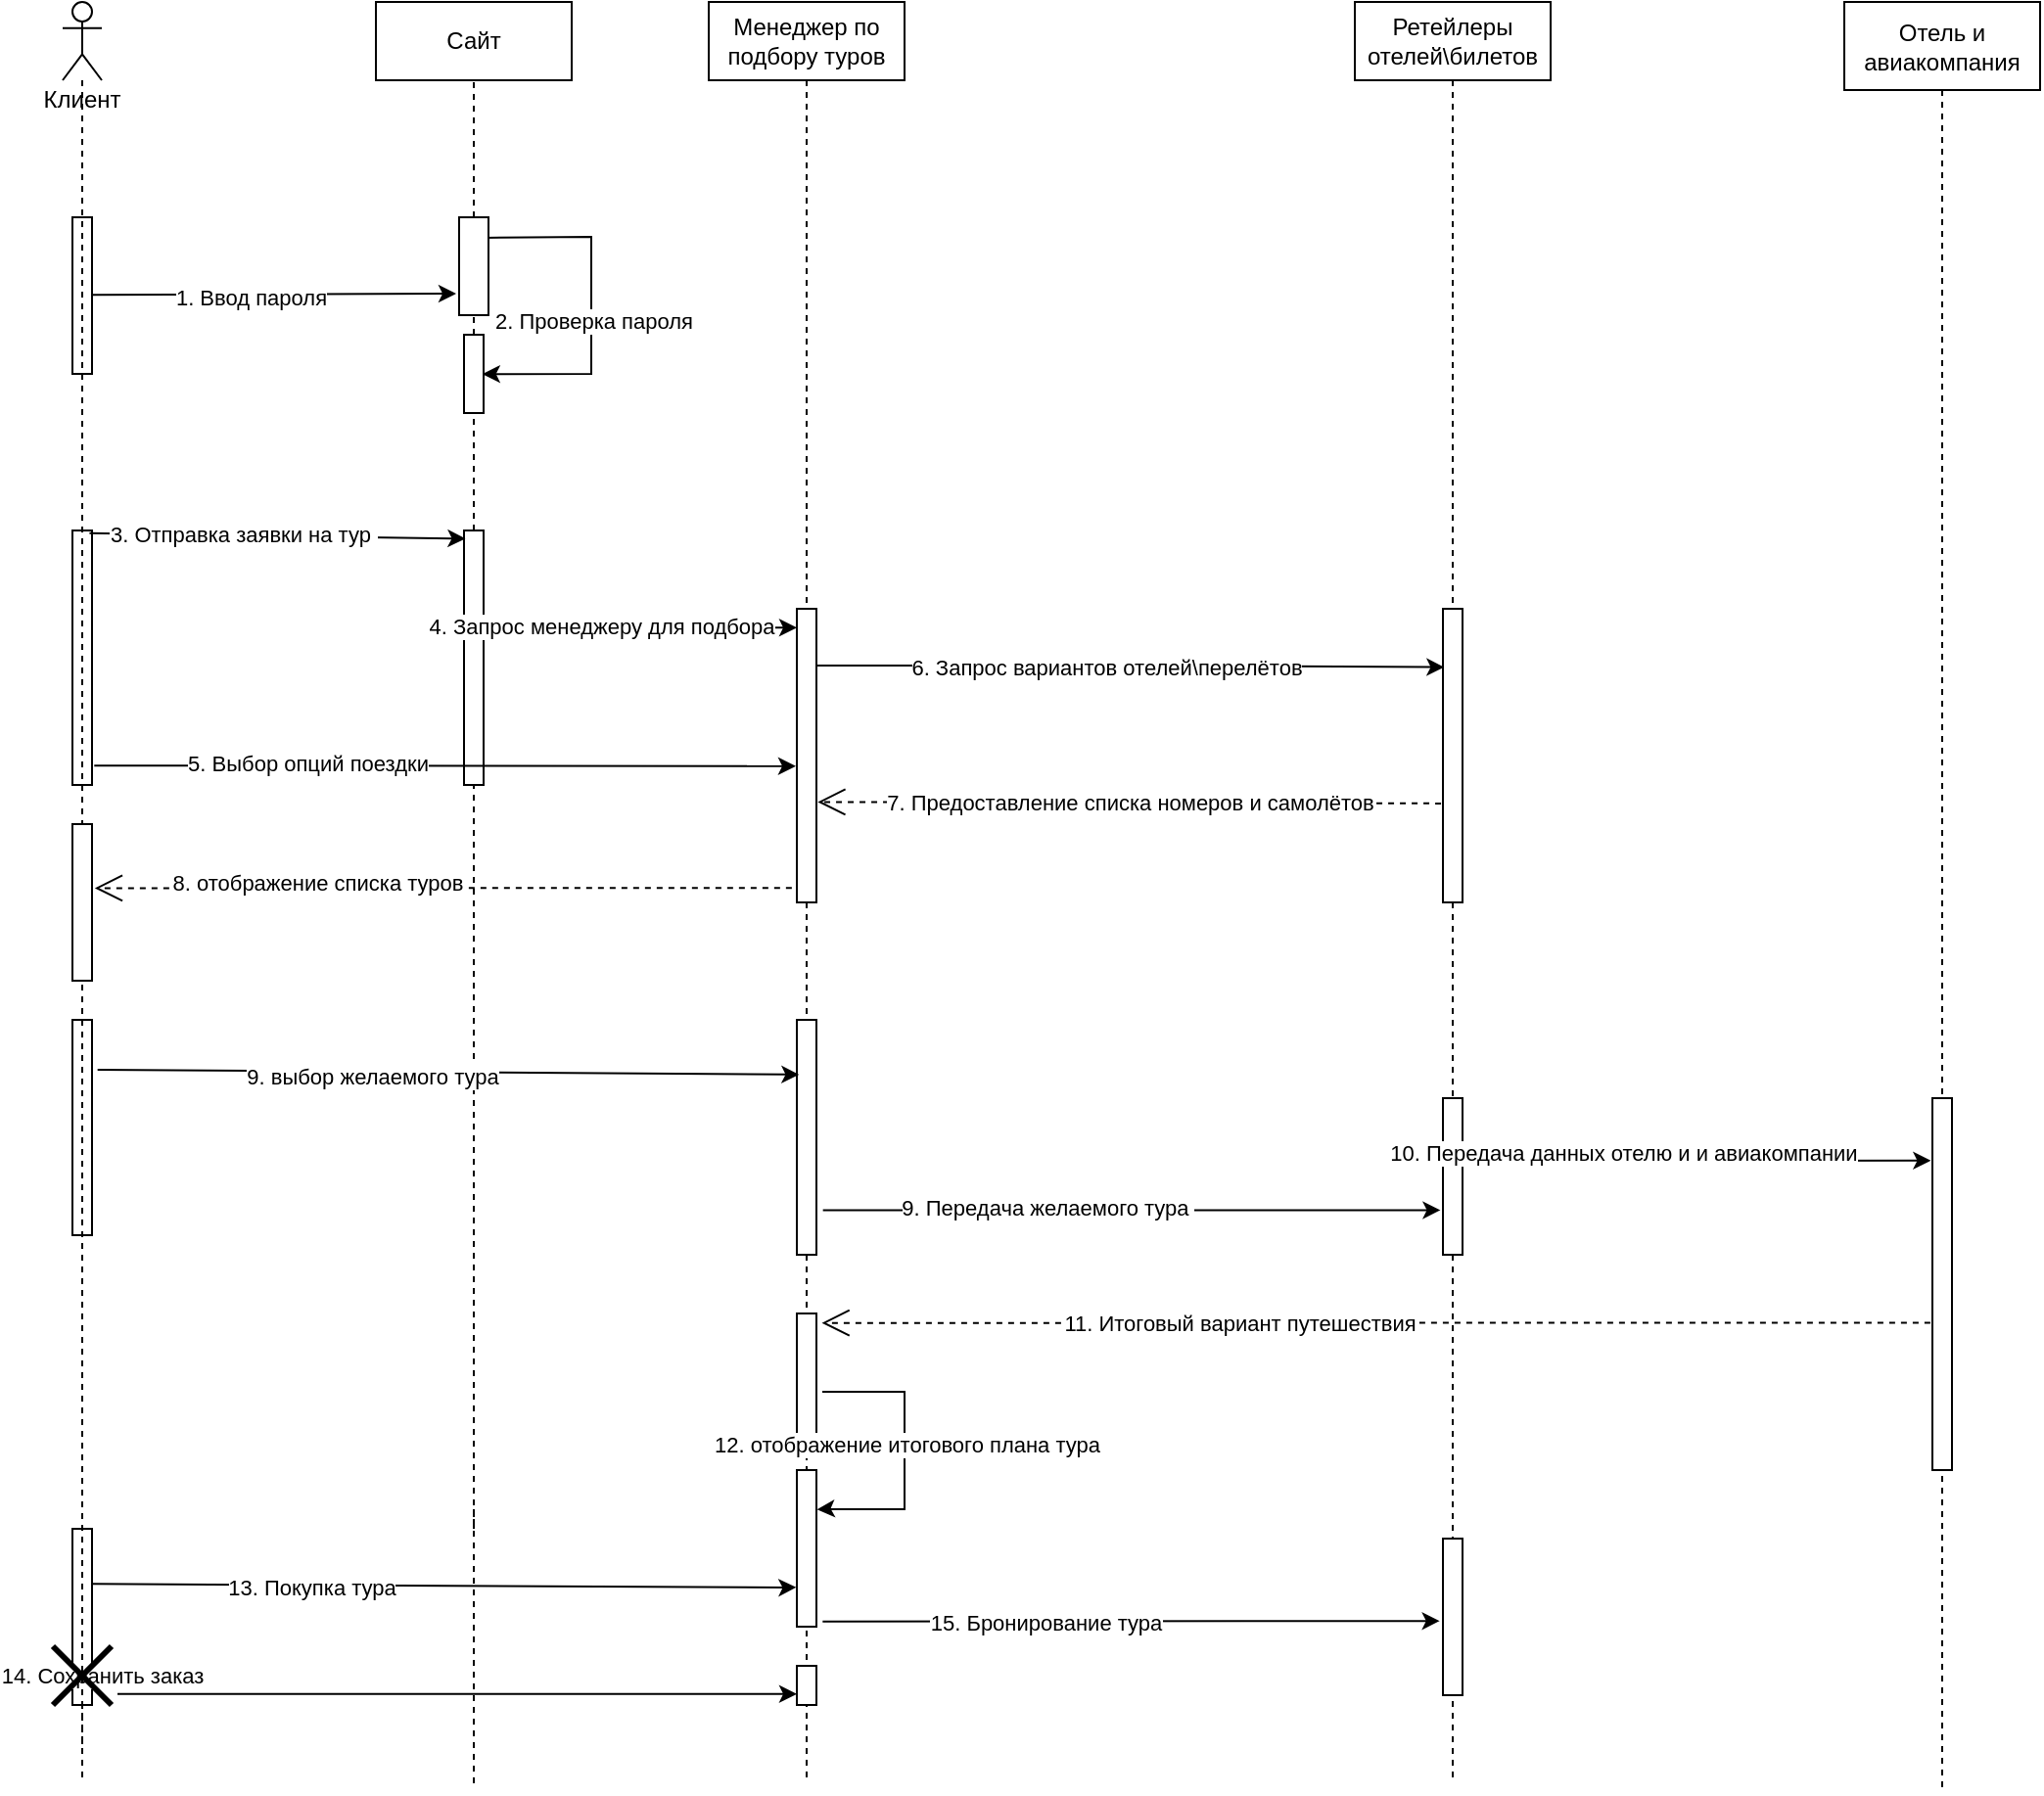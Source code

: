 <mxfile version="20.7.4" type="device"><diagram id="3xa5x6w-jROJ7KhUrAx9" name="Страница 1"><mxGraphModel dx="1764" dy="833" grid="1" gridSize="10" guides="1" tooltips="1" connect="1" arrows="1" fold="1" page="1" pageScale="1" pageWidth="1169" pageHeight="827" math="0" shadow="0"><root><mxCell id="0"/><mxCell id="1" parent="0"/><mxCell id="g4n3cgpYf7GVip5PRKsA-8" value="Сайт" style="rounded=0;whiteSpace=wrap;html=1;" parent="1" vertex="1"><mxGeometry x="290" y="90" width="100" height="40" as="geometry"/></mxCell><mxCell id="g4n3cgpYf7GVip5PRKsA-9" value="" style="endArrow=none;dashed=1;html=1;rounded=0;entryX=0.5;entryY=1;entryDx=0;entryDy=0;startArrow=none;" parent="1" source="L3CyfS07fSiu-YX6hGjU-2" target="g4n3cgpYf7GVip5PRKsA-8" edge="1"><mxGeometry width="50" height="50" relative="1" as="geometry"><mxPoint x="340" y="800" as="sourcePoint"/><mxPoint x="610" y="240" as="targetPoint"/></mxGeometry></mxCell><mxCell id="g4n3cgpYf7GVip5PRKsA-10" value="" style="endArrow=classic;html=1;rounded=0;startArrow=none;" parent="1" source="L3CyfS07fSiu-YX6hGjU-2" edge="1"><mxGeometry width="50" height="50" relative="1" as="geometry"><mxPoint x="140" y="240" as="sourcePoint"/><mxPoint x="340" y="240" as="targetPoint"/></mxGeometry></mxCell><mxCell id="g4n3cgpYf7GVip5PRKsA-13" value="" style="html=1;points=[];perimeter=orthogonalPerimeter;" parent="1" vertex="1"><mxGeometry x="135" y="200.0" width="10" height="80" as="geometry"/></mxCell><mxCell id="g4n3cgpYf7GVip5PRKsA-14" value="" style="endArrow=classic;html=1;rounded=0;exitX=0.917;exitY=0.105;exitDx=0;exitDy=0;exitPerimeter=0;entryX=0.939;entryY=0.801;entryDx=0;entryDy=0;entryPerimeter=0;" parent="1" edge="1"><mxGeometry width="50" height="50" relative="1" as="geometry"><mxPoint x="344.17" y="210.5" as="sourcePoint"/><mxPoint x="344.39" y="280.1" as="targetPoint"/><Array as="points"><mxPoint x="400" y="210"/><mxPoint x="400" y="280"/></Array></mxGeometry></mxCell><mxCell id="g4n3cgpYf7GVip5PRKsA-15" value="2. Проверка пароля" style="edgeLabel;html=1;align=center;verticalAlign=middle;resizable=0;points=[];" parent="g4n3cgpYf7GVip5PRKsA-14" vertex="1" connectable="0"><mxGeometry x="0.087" y="1" relative="1" as="geometry"><mxPoint as="offset"/></mxGeometry></mxCell><mxCell id="g4n3cgpYf7GVip5PRKsA-16" value="" style="html=1;points=[];perimeter=orthogonalPerimeter;" parent="1" vertex="1"><mxGeometry x="135" y="360" width="10" height="130" as="geometry"/></mxCell><mxCell id="g4n3cgpYf7GVip5PRKsA-17" value="" style="html=1;points=[];perimeter=orthogonalPerimeter;" parent="1" vertex="1"><mxGeometry x="335" y="360" width="10" height="130" as="geometry"/></mxCell><mxCell id="g4n3cgpYf7GVip5PRKsA-18" value="" style="endArrow=none;dashed=1;html=1;rounded=0;entryX=0.5;entryY=1;entryDx=0;entryDy=0;startArrow=none;" parent="1" target="g4n3cgpYf7GVip5PRKsA-17" edge="1"><mxGeometry width="50" height="50" relative="1" as="geometry"><mxPoint x="340" y="870" as="sourcePoint"/><mxPoint x="340" y="150" as="targetPoint"/><Array as="points"><mxPoint x="340" y="490"/></Array></mxGeometry></mxCell><mxCell id="g4n3cgpYf7GVip5PRKsA-19" value="" style="endArrow=classic;html=1;rounded=0;exitX=0.871;exitY=0.011;exitDx=0;exitDy=0;exitPerimeter=0;entryX=0.071;entryY=0.032;entryDx=0;entryDy=0;entryPerimeter=0;" parent="1" source="g4n3cgpYf7GVip5PRKsA-16" target="g4n3cgpYf7GVip5PRKsA-17" edge="1"><mxGeometry width="50" height="50" relative="1" as="geometry"><mxPoint x="430" y="420" as="sourcePoint"/><mxPoint x="480" y="370" as="targetPoint"/></mxGeometry></mxCell><mxCell id="g4n3cgpYf7GVip5PRKsA-20" value="3. Отправка заявки на тур&amp;nbsp;" style="edgeLabel;html=1;align=center;verticalAlign=middle;resizable=0;points=[];" parent="g4n3cgpYf7GVip5PRKsA-19" vertex="1" connectable="0"><mxGeometry x="-0.184" y="1" relative="1" as="geometry"><mxPoint as="offset"/></mxGeometry></mxCell><mxCell id="g4n3cgpYf7GVip5PRKsA-21" value="Менеджер по подбору туров" style="shape=umlLifeline;perimeter=lifelinePerimeter;whiteSpace=wrap;html=1;container=1;collapsible=0;recursiveResize=0;outlineConnect=0;" parent="1" vertex="1"><mxGeometry x="460" y="90" width="100" height="910" as="geometry"/></mxCell><mxCell id="g4n3cgpYf7GVip5PRKsA-22" value="" style="html=1;points=[];perimeter=orthogonalPerimeter;" parent="g4n3cgpYf7GVip5PRKsA-21" vertex="1"><mxGeometry x="45" y="310" width="10" height="150" as="geometry"/></mxCell><mxCell id="g4n3cgpYf7GVip5PRKsA-34" value="" style="html=1;points=[];perimeter=orthogonalPerimeter;" parent="g4n3cgpYf7GVip5PRKsA-21" vertex="1"><mxGeometry x="45" y="520" width="10" height="120" as="geometry"/></mxCell><mxCell id="g4n3cgpYf7GVip5PRKsA-46" value="" style="html=1;points=[];perimeter=orthogonalPerimeter;" parent="g4n3cgpYf7GVip5PRKsA-21" vertex="1"><mxGeometry x="45" y="670" width="10" height="70" as="geometry"/></mxCell><mxCell id="g4n3cgpYf7GVip5PRKsA-50" value="" style="endArrow=classic;html=1;rounded=0;entryX=1.031;entryY=0.252;entryDx=0;entryDy=0;entryPerimeter=0;" parent="g4n3cgpYf7GVip5PRKsA-21" target="eNxRwYrdY89pUwQNnjyr-2" edge="1"><mxGeometry width="50" height="50" relative="1" as="geometry"><mxPoint x="58" y="710" as="sourcePoint"/><mxPoint x="-80" y="500" as="targetPoint"/><Array as="points"><mxPoint x="100" y="710"/><mxPoint x="100" y="730"/><mxPoint x="100" y="770"/><mxPoint x="58" y="770"/></Array></mxGeometry></mxCell><mxCell id="g4n3cgpYf7GVip5PRKsA-51" value="12. отображение итогового плана тура" style="edgeLabel;html=1;align=center;verticalAlign=middle;resizable=0;points=[];" parent="g4n3cgpYf7GVip5PRKsA-50" vertex="1" connectable="0"><mxGeometry x="0.583" y="2" relative="1" as="geometry"><mxPoint x="15" y="-35" as="offset"/></mxGeometry></mxCell><mxCell id="g4n3cgpYf7GVip5PRKsA-57" value="" style="html=1;points=[];perimeter=orthogonalPerimeter;" parent="g4n3cgpYf7GVip5PRKsA-21" vertex="1"><mxGeometry x="45" y="850" width="10" height="20" as="geometry"/></mxCell><mxCell id="eNxRwYrdY89pUwQNnjyr-2" value="" style="html=1;points=[];perimeter=orthogonalPerimeter;" parent="g4n3cgpYf7GVip5PRKsA-21" vertex="1"><mxGeometry x="45" y="750" width="10" height="80" as="geometry"/></mxCell><mxCell id="g4n3cgpYf7GVip5PRKsA-23" value="г7" style="endArrow=classic;html=1;rounded=0;exitX=1.083;exitY=0.382;exitDx=0;exitDy=0;exitPerimeter=0;" parent="1" source="g4n3cgpYf7GVip5PRKsA-17" target="g4n3cgpYf7GVip5PRKsA-22" edge="1"><mxGeometry width="50" height="50" relative="1" as="geometry"><mxPoint x="480" y="520" as="sourcePoint"/><mxPoint x="530" y="470" as="targetPoint"/></mxGeometry></mxCell><mxCell id="g4n3cgpYf7GVip5PRKsA-24" value="4. Запрос менеджеру для подбора" style="edgeLabel;html=1;align=center;verticalAlign=middle;resizable=0;points=[];" parent="g4n3cgpYf7GVip5PRKsA-23" vertex="1" connectable="0"><mxGeometry x="-0.267" y="1" relative="1" as="geometry"><mxPoint as="offset"/></mxGeometry></mxCell><mxCell id="g4n3cgpYf7GVip5PRKsA-25" value="" style="endArrow=classic;html=1;rounded=0;exitX=1.114;exitY=0.924;exitDx=0;exitDy=0;exitPerimeter=0;entryX=-0.051;entryY=0.536;entryDx=0;entryDy=0;entryPerimeter=0;" parent="1" source="g4n3cgpYf7GVip5PRKsA-16" target="g4n3cgpYf7GVip5PRKsA-22" edge="1"><mxGeometry width="50" height="50" relative="1" as="geometry"><mxPoint x="150" y="490" as="sourcePoint"/><mxPoint x="530" y="190" as="targetPoint"/></mxGeometry></mxCell><mxCell id="g4n3cgpYf7GVip5PRKsA-26" value="5. Выбор опций поездки" style="edgeLabel;html=1;align=center;verticalAlign=middle;resizable=0;points=[];" parent="g4n3cgpYf7GVip5PRKsA-25" vertex="1" connectable="0"><mxGeometry x="-0.393" y="1" relative="1" as="geometry"><mxPoint as="offset"/></mxGeometry></mxCell><mxCell id="g4n3cgpYf7GVip5PRKsA-27" value="Ретейлеры отелей\билетов" style="shape=umlLifeline;perimeter=lifelinePerimeter;whiteSpace=wrap;html=1;container=1;collapsible=0;recursiveResize=0;outlineConnect=0;" parent="1" vertex="1"><mxGeometry x="790" y="90" width="100" height="910" as="geometry"/></mxCell><mxCell id="g4n3cgpYf7GVip5PRKsA-28" value="" style="html=1;points=[];perimeter=orthogonalPerimeter;" parent="g4n3cgpYf7GVip5PRKsA-27" vertex="1"><mxGeometry x="45" y="310" width="10" height="150" as="geometry"/></mxCell><mxCell id="g4n3cgpYf7GVip5PRKsA-38" value="" style="html=1;points=[];perimeter=orthogonalPerimeter;" parent="g4n3cgpYf7GVip5PRKsA-27" vertex="1"><mxGeometry x="45" y="560" width="10" height="80" as="geometry"/></mxCell><mxCell id="g4n3cgpYf7GVip5PRKsA-60" value="" style="html=1;points=[];perimeter=orthogonalPerimeter;" parent="g4n3cgpYf7GVip5PRKsA-27" vertex="1"><mxGeometry x="45" y="785" width="10" height="80" as="geometry"/></mxCell><mxCell id="g4n3cgpYf7GVip5PRKsA-29" value="" style="endArrow=classic;html=1;rounded=0;entryX=0.067;entryY=0.199;entryDx=0;entryDy=0;entryPerimeter=0;exitX=1.027;exitY=0.193;exitDx=0;exitDy=0;exitPerimeter=0;" parent="1" source="g4n3cgpYf7GVip5PRKsA-22" target="g4n3cgpYf7GVip5PRKsA-28" edge="1"><mxGeometry width="50" height="50" relative="1" as="geometry"><mxPoint x="520" y="429" as="sourcePoint"/><mxPoint x="835" y="425.99" as="targetPoint"/><Array as="points"><mxPoint x="681.19" y="428.94"/></Array></mxGeometry></mxCell><mxCell id="g4n3cgpYf7GVip5PRKsA-30" value="6. Запрос вариантов отелей\перелётов" style="edgeLabel;html=1;align=center;verticalAlign=middle;resizable=0;points=[];" parent="g4n3cgpYf7GVip5PRKsA-29" vertex="1" connectable="0"><mxGeometry x="0.15" y="-1" relative="1" as="geometry"><mxPoint x="-37" as="offset"/></mxGeometry></mxCell><mxCell id="g4n3cgpYf7GVip5PRKsA-33" value="" style="html=1;points=[];perimeter=orthogonalPerimeter;" parent="1" vertex="1"><mxGeometry x="135" y="610" width="10" height="110" as="geometry"/></mxCell><mxCell id="g4n3cgpYf7GVip5PRKsA-36" value="" style="endArrow=classic;html=1;rounded=0;exitX=1.083;exitY=0.232;exitDx=0;exitDy=0;exitPerimeter=0;entryX=-0.083;entryY=0.233;entryDx=0;entryDy=0;entryPerimeter=0;" parent="1" edge="1"><mxGeometry width="50" height="50" relative="1" as="geometry"><mxPoint x="147.83" y="635.52" as="sourcePoint"/><mxPoint x="506.17" y="637.96" as="targetPoint"/></mxGeometry></mxCell><mxCell id="g4n3cgpYf7GVip5PRKsA-37" value="9. выбор желаемого тура" style="edgeLabel;html=1;align=center;verticalAlign=middle;resizable=0;points=[];" parent="g4n3cgpYf7GVip5PRKsA-36" vertex="1" connectable="0"><mxGeometry x="-0.218" y="-2" relative="1" as="geometry"><mxPoint as="offset"/></mxGeometry></mxCell><mxCell id="g4n3cgpYf7GVip5PRKsA-39" value="" style="endArrow=classic;html=1;rounded=0;exitX=1.333;exitY=0.81;exitDx=0;exitDy=0;exitPerimeter=0;entryX=-0.129;entryY=0.715;entryDx=0;entryDy=0;entryPerimeter=0;" parent="1" source="g4n3cgpYf7GVip5PRKsA-34" target="g4n3cgpYf7GVip5PRKsA-38" edge="1"><mxGeometry width="50" height="50" relative="1" as="geometry"><mxPoint x="370" y="800" as="sourcePoint"/><mxPoint x="420" y="750" as="targetPoint"/></mxGeometry></mxCell><mxCell id="g4n3cgpYf7GVip5PRKsA-40" value="9. Передача желаемого тура&amp;nbsp;" style="edgeLabel;html=1;align=center;verticalAlign=middle;resizable=0;points=[];" parent="g4n3cgpYf7GVip5PRKsA-39" vertex="1" connectable="0"><mxGeometry x="-0.274" y="1" relative="1" as="geometry"><mxPoint as="offset"/></mxGeometry></mxCell><mxCell id="g4n3cgpYf7GVip5PRKsA-41" value="Отель и авиакомпания" style="shape=umlLifeline;perimeter=lifelinePerimeter;whiteSpace=wrap;html=1;container=1;collapsible=0;recursiveResize=0;outlineConnect=0;size=45;" parent="1" vertex="1"><mxGeometry x="1040" y="90" width="100" height="915" as="geometry"/></mxCell><mxCell id="g4n3cgpYf7GVip5PRKsA-43" value="" style="html=1;points=[];perimeter=orthogonalPerimeter;" parent="g4n3cgpYf7GVip5PRKsA-41" vertex="1"><mxGeometry x="45" y="560" width="10" height="190" as="geometry"/></mxCell><mxCell id="g4n3cgpYf7GVip5PRKsA-45" value="" style="endArrow=none;dashed=1;html=1;rounded=0;entryX=0.5;entryY=1;entryDx=0;entryDy=0;" parent="1" edge="1"><mxGeometry width="50" height="50" relative="1" as="geometry"><mxPoint x="340" y="1000" as="sourcePoint"/><mxPoint x="340" y="860" as="targetPoint"/><Array as="points"/></mxGeometry></mxCell><mxCell id="g4n3cgpYf7GVip5PRKsA-47" value="" style="endArrow=classic;html=1;rounded=0;exitX=1.2;exitY=0.4;exitDx=0;exitDy=0;exitPerimeter=0;entryX=-0.081;entryY=0.168;entryDx=0;entryDy=0;entryPerimeter=0;" parent="1" source="g4n3cgpYf7GVip5PRKsA-38" target="g4n3cgpYf7GVip5PRKsA-43" edge="1"><mxGeometry width="50" height="50" relative="1" as="geometry"><mxPoint x="380" y="640" as="sourcePoint"/><mxPoint x="430" y="590" as="targetPoint"/></mxGeometry></mxCell><mxCell id="g4n3cgpYf7GVip5PRKsA-48" value="10. Передача данных отелю и и авиакомпании" style="edgeLabel;html=1;align=center;verticalAlign=middle;resizable=0;points=[];" parent="g4n3cgpYf7GVip5PRKsA-47" vertex="1" connectable="0"><mxGeometry x="-0.329" y="4" relative="1" as="geometry"><mxPoint as="offset"/></mxGeometry></mxCell><mxCell id="g4n3cgpYf7GVip5PRKsA-52" value="" style="html=1;points=[];perimeter=orthogonalPerimeter;" parent="1" vertex="1"><mxGeometry x="135" y="870" width="10" height="90" as="geometry"/></mxCell><mxCell id="g4n3cgpYf7GVip5PRKsA-53" value="" style="endArrow=none;dashed=1;html=1;rounded=0;entryX=0.5;entryY=1;entryDx=0;entryDy=0;startArrow=none;" parent="1" source="g4n3cgpYf7GVip5PRKsA-64" target="g4n3cgpYf7GVip5PRKsA-52" edge="1"><mxGeometry width="50" height="50" relative="1" as="geometry"><mxPoint x="140" y="980" as="sourcePoint"/><mxPoint x="140" y="720" as="targetPoint"/><Array as="points"/></mxGeometry></mxCell><mxCell id="g4n3cgpYf7GVip5PRKsA-54" value="" style="endArrow=classic;html=1;rounded=0;exitX=1;exitY=0.313;exitDx=0;exitDy=0;exitPerimeter=0;entryX=-0.033;entryY=0.749;entryDx=0;entryDy=0;entryPerimeter=0;" parent="1" source="g4n3cgpYf7GVip5PRKsA-52" target="eNxRwYrdY89pUwQNnjyr-2" edge="1"><mxGeometry width="50" height="50" relative="1" as="geometry"><mxPoint x="310" y="590" as="sourcePoint"/><mxPoint x="360" y="540" as="targetPoint"/><Array as="points"><mxPoint x="500" y="900"/></Array></mxGeometry></mxCell><mxCell id="g4n3cgpYf7GVip5PRKsA-55" value="13. Покупка тура" style="edgeLabel;html=1;align=center;verticalAlign=middle;resizable=0;points=[];" parent="g4n3cgpYf7GVip5PRKsA-54" vertex="1" connectable="0"><mxGeometry x="-0.38" y="-1" relative="1" as="geometry"><mxPoint as="offset"/></mxGeometry></mxCell><mxCell id="g4n3cgpYf7GVip5PRKsA-56" value="" style="endArrow=classic;html=1;rounded=0;exitX=1.1;exitY=0.813;exitDx=0;exitDy=0;exitPerimeter=0;startArrow=none;" parent="1" source="g4n3cgpYf7GVip5PRKsA-64" target="g4n3cgpYf7GVip5PRKsA-57" edge="1"><mxGeometry width="50" height="50" relative="1" as="geometry"><mxPoint x="310" y="930" as="sourcePoint"/><mxPoint x="360" y="880" as="targetPoint"/></mxGeometry></mxCell><mxCell id="g4n3cgpYf7GVip5PRKsA-62" value="" style="endArrow=classic;html=1;rounded=0;exitX=1.317;exitY=0.967;exitDx=0;exitDy=0;exitPerimeter=0;entryX=-0.167;entryY=0.526;entryDx=0;entryDy=0;entryPerimeter=0;" parent="1" source="eNxRwYrdY89pUwQNnjyr-2" target="g4n3cgpYf7GVip5PRKsA-60" edge="1"><mxGeometry width="50" height="50" relative="1" as="geometry"><mxPoint x="150" y="930" as="sourcePoint"/><mxPoint x="1279.5" y="932.01" as="targetPoint"/></mxGeometry></mxCell><mxCell id="g4n3cgpYf7GVip5PRKsA-63" value="15. Бронирование тура" style="edgeLabel;html=1;align=center;verticalAlign=middle;resizable=0;points=[];" parent="g4n3cgpYf7GVip5PRKsA-62" vertex="1" connectable="0"><mxGeometry x="-0.278" relative="1" as="geometry"><mxPoint as="offset"/></mxGeometry></mxCell><mxCell id="g4n3cgpYf7GVip5PRKsA-65" value="" style="endArrow=none;html=1;rounded=0;exitX=1.1;exitY=0.813;exitDx=0;exitDy=0;exitPerimeter=0;" parent="1" source="g4n3cgpYf7GVip5PRKsA-52" target="g4n3cgpYf7GVip5PRKsA-64" edge="1"><mxGeometry width="50" height="50" relative="1" as="geometry"><mxPoint x="146" y="943.17" as="sourcePoint"/><mxPoint x="505" y="943.17" as="targetPoint"/></mxGeometry></mxCell><mxCell id="g4n3cgpYf7GVip5PRKsA-66" value="14. Сохранить заказ" style="edgeLabel;html=1;align=center;verticalAlign=middle;resizable=0;points=[];" parent="g4n3cgpYf7GVip5PRKsA-65" vertex="1" connectable="0"><mxGeometry x="-0.287" y="-3" relative="1" as="geometry"><mxPoint as="offset"/></mxGeometry></mxCell><mxCell id="g4n3cgpYf7GVip5PRKsA-64" value="" style="shape=umlDestroy;whiteSpace=wrap;html=1;strokeWidth=3;" parent="1" vertex="1"><mxGeometry x="125" y="930" width="30" height="30" as="geometry"/></mxCell><mxCell id="g4n3cgpYf7GVip5PRKsA-67" value="" style="endArrow=none;dashed=1;html=1;rounded=0;entryX=0.5;entryY=1;entryDx=0;entryDy=0;" parent="1" target="g4n3cgpYf7GVip5PRKsA-64" edge="1"><mxGeometry width="50" height="50" relative="1" as="geometry"><mxPoint x="140" y="980" as="sourcePoint"/><mxPoint x="140" y="960" as="targetPoint"/><Array as="points"/></mxGeometry></mxCell><mxCell id="L3CyfS07fSiu-YX6hGjU-1" value="Клиент" style="shape=umlLifeline;participant=umlActor;perimeter=lifelinePerimeter;whiteSpace=wrap;html=1;container=1;collapsible=0;recursiveResize=0;verticalAlign=top;spacingTop=36;outlineConnect=0;" parent="1" vertex="1"><mxGeometry x="130" y="90" width="20" height="910" as="geometry"/></mxCell><mxCell id="L3CyfS07fSiu-YX6hGjU-12" value="" style="html=1;points=[];perimeter=orthogonalPerimeter;" parent="L3CyfS07fSiu-YX6hGjU-1" vertex="1"><mxGeometry x="5" y="420" width="10" height="80" as="geometry"/></mxCell><mxCell id="L3CyfS07fSiu-YX6hGjU-2" value="" style="html=1;points=[];perimeter=orthogonalPerimeter;" parent="1" vertex="1"><mxGeometry x="332.5" y="200" width="15" height="50" as="geometry"/></mxCell><mxCell id="L3CyfS07fSiu-YX6hGjU-5" value="" style="endArrow=none;dashed=1;html=1;rounded=0;entryX=0.5;entryY=1;entryDx=0;entryDy=0;startArrow=none;" parent="1" source="L3CyfS07fSiu-YX6hGjU-6" target="L3CyfS07fSiu-YX6hGjU-2" edge="1"><mxGeometry width="50" height="50" relative="1" as="geometry"><mxPoint x="340" y="360" as="sourcePoint"/><mxPoint x="340" y="150" as="targetPoint"/></mxGeometry></mxCell><mxCell id="L3CyfS07fSiu-YX6hGjU-6" value="" style="html=1;points=[];perimeter=orthogonalPerimeter;" parent="1" vertex="1"><mxGeometry x="335" y="260" width="10" height="40" as="geometry"/></mxCell><mxCell id="L3CyfS07fSiu-YX6hGjU-7" value="" style="endArrow=none;dashed=1;html=1;rounded=0;entryX=0.5;entryY=1;entryDx=0;entryDy=0;startArrow=none;" parent="1" source="g4n3cgpYf7GVip5PRKsA-17" target="L3CyfS07fSiu-YX6hGjU-6" edge="1"><mxGeometry width="50" height="50" relative="1" as="geometry"><mxPoint x="340" y="360" as="sourcePoint"/><mxPoint x="340" y="250" as="targetPoint"/></mxGeometry></mxCell><mxCell id="2THBReUXxaaascRLb2vw-1" value="" style="endArrow=classic;html=1;rounded=0;exitX=1;exitY=0.496;exitDx=0;exitDy=0;exitPerimeter=0;entryX=-0.1;entryY=0.78;entryDx=0;entryDy=0;entryPerimeter=0;" edge="1" parent="1" source="g4n3cgpYf7GVip5PRKsA-13" target="L3CyfS07fSiu-YX6hGjU-2"><mxGeometry width="50" height="50" relative="1" as="geometry"><mxPoint x="290" y="280" as="sourcePoint"/><mxPoint x="340" y="230" as="targetPoint"/></mxGeometry></mxCell><mxCell id="2THBReUXxaaascRLb2vw-2" value="1. Ввод пароля" style="edgeLabel;html=1;align=center;verticalAlign=middle;resizable=0;points=[];" vertex="1" connectable="0" parent="2THBReUXxaaascRLb2vw-1"><mxGeometry x="-0.133" y="-1" relative="1" as="geometry"><mxPoint as="offset"/></mxGeometry></mxCell><mxCell id="2THBReUXxaaascRLb2vw-4" value="7. Предоставление списка номеров и самолётов" style="endArrow=open;endSize=12;dashed=1;html=1;rounded=0;exitX=-0.097;exitY=0.663;exitDx=0;exitDy=0;exitPerimeter=0;entryX=1.067;entryY=0.658;entryDx=0;entryDy=0;entryPerimeter=0;" edge="1" parent="1" source="g4n3cgpYf7GVip5PRKsA-28" target="g4n3cgpYf7GVip5PRKsA-22"><mxGeometry width="160" relative="1" as="geometry"><mxPoint x="620" y="500" as="sourcePoint"/><mxPoint x="780" y="500" as="targetPoint"/></mxGeometry></mxCell><mxCell id="2THBReUXxaaascRLb2vw-5" value="8. отображение списка туров" style="endArrow=open;endSize=12;dashed=1;html=1;rounded=0;exitX=-0.257;exitY=0.951;exitDx=0;exitDy=0;exitPerimeter=0;entryX=1.143;entryY=0.409;entryDx=0;entryDy=0;entryPerimeter=0;" edge="1" parent="1" source="g4n3cgpYf7GVip5PRKsA-22" target="L3CyfS07fSiu-YX6hGjU-12"><mxGeometry x="0.362" y="-3" width="160" relative="1" as="geometry"><mxPoint x="270" y="450" as="sourcePoint"/><mxPoint x="430" y="450" as="targetPoint"/><mxPoint as="offset"/></mxGeometry></mxCell><mxCell id="2THBReUXxaaascRLb2vw-6" value="Use" style="endArrow=open;endSize=12;dashed=1;html=1;rounded=0;exitX=-0.105;exitY=0.604;exitDx=0;exitDy=0;exitPerimeter=0;entryX=1.276;entryY=0.069;entryDx=0;entryDy=0;entryPerimeter=0;" edge="1" parent="1" source="g4n3cgpYf7GVip5PRKsA-43" target="g4n3cgpYf7GVip5PRKsA-46"><mxGeometry width="160" relative="1" as="geometry"><mxPoint x="720" y="720" as="sourcePoint"/><mxPoint x="880" y="720" as="targetPoint"/></mxGeometry></mxCell><mxCell id="2THBReUXxaaascRLb2vw-7" value="11. Итоговый вариант путешествия" style="edgeLabel;html=1;align=center;verticalAlign=middle;resizable=0;points=[];" vertex="1" connectable="0" parent="2THBReUXxaaascRLb2vw-6"><mxGeometry x="0.45" relative="1" as="geometry"><mxPoint x="57" as="offset"/></mxGeometry></mxCell></root></mxGraphModel></diagram></mxfile>